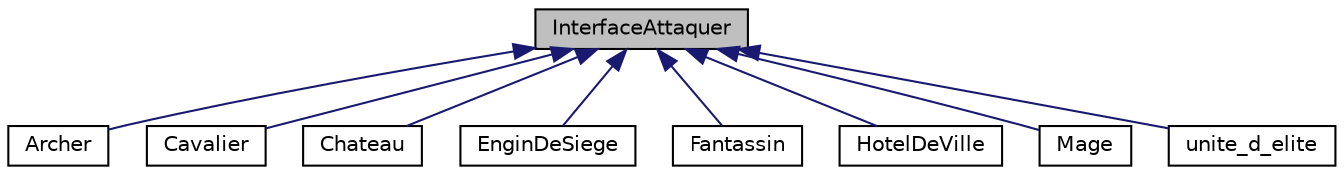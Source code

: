 digraph "InterfaceAttaquer"
{
 // LATEX_PDF_SIZE
  edge [fontname="Helvetica",fontsize="10",labelfontname="Helvetica",labelfontsize="10"];
  node [fontname="Helvetica",fontsize="10",shape=record];
  Node1 [label="InterfaceAttaquer",height=0.2,width=0.4,color="black", fillcolor="grey75", style="filled", fontcolor="black",tooltip="A implementer sur un ElementJoueur si il peut attaquer  Ajouter commande ChoixAttaquer a la liste ren..."];
  Node1 -> Node2 [dir="back",color="midnightblue",fontsize="10",style="solid",fontname="Helvetica"];
  Node2 [label="Archer",height=0.2,width=0.4,color="black", fillcolor="white", style="filled",URL="$class_archer.html",tooltip="Unite qui peut attaquer."];
  Node1 -> Node3 [dir="back",color="midnightblue",fontsize="10",style="solid",fontname="Helvetica"];
  Node3 [label="Cavalier",height=0.2,width=0.4,color="black", fillcolor="white", style="filled",URL="$class_cavalier.html",tooltip="Unite qui peut attaquer."];
  Node1 -> Node4 [dir="back",color="midnightblue",fontsize="10",style="solid",fontname="Helvetica"];
  Node4 [label="Chateau",height=0.2,width=0.4,color="black", fillcolor="white", style="filled",URL="$class_chateau.html",tooltip="Batiment qui peut attaquer et construire l'unite d'elite."];
  Node1 -> Node5 [dir="back",color="midnightblue",fontsize="10",style="solid",fontname="Helvetica"];
  Node5 [label="EnginDeSiege",height=0.2,width=0.4,color="black", fillcolor="white", style="filled",URL="$class_engin_de_siege.html",tooltip=" "];
  Node1 -> Node6 [dir="back",color="midnightblue",fontsize="10",style="solid",fontname="Helvetica"];
  Node6 [label="Fantassin",height=0.2,width=0.4,color="black", fillcolor="white", style="filled",URL="$class_fantassin.html",tooltip=" "];
  Node1 -> Node7 [dir="back",color="midnightblue",fontsize="10",style="solid",fontname="Helvetica"];
  Node7 [label="HotelDeVille",height=0.2,width=0.4,color="black", fillcolor="white", style="filled",URL="$class_hotel_de_ville.html",tooltip="premier batiment du joueur  lorsqu'il est detruit le joueur perd"];
  Node1 -> Node8 [dir="back",color="midnightblue",fontsize="10",style="solid",fontname="Helvetica"];
  Node8 [label="Mage",height=0.2,width=0.4,color="black", fillcolor="white", style="filled",URL="$class_mage.html",tooltip="Unite qui peut attaquer."];
  Node1 -> Node9 [dir="back",color="midnightblue",fontsize="10",style="solid",fontname="Helvetica"];
  Node9 [label="unite_d_elite",height=0.2,width=0.4,color="black", fillcolor="white", style="filled",URL="$classunite__d__elite.html",tooltip="classe representant une unite d'elite  cree par le chateau"];
}

